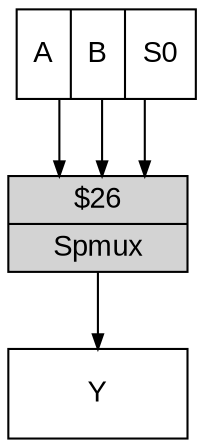 digraph spmux {
	graph [nodesep=0.5 rankdir=TB splines=ortho]
	node [fontname=Arial height=0.6 width=1.2]
	edge [arrowsize=0.7]
	inputs [label="<A> A|<B> B|<S0> S0" shape=record]
	outputs [label="<Y> Y" shape=record]
	module [label="{$26|Spmux}" fillcolor=lightgray shape=record style=filled]
	inputs:A -> module
	inputs:B -> module
	inputs:S0 -> module
	module -> outputs:Y
}
